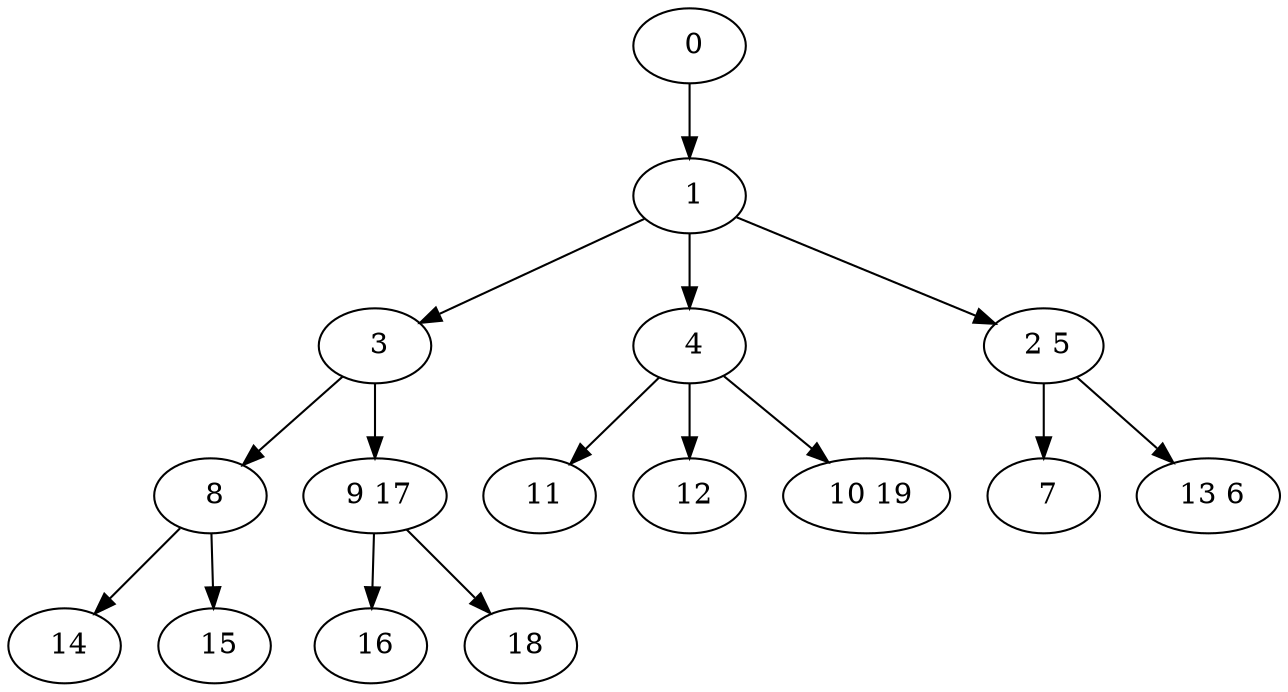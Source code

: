 digraph mytree {
" 1" -> " 3";
" 1" -> " 4";
" 1" -> " 2 5";
" 3" -> " 8";
" 3" -> " 9 17";
" 4" -> " 11";
" 4" -> " 12";
" 4" -> " 10 19";
" 2 5" -> " 7";
" 2 5" -> " 13 6";
" 8" -> " 14";
" 8" -> " 15";
" 9 17" -> " 16";
" 9 17" -> " 18";
" 11";
" 12";
" 10 19";
" 14";
" 15";
" 16";
" 18";
" 7";
" 13 6";
" 0" -> " 1";
}
